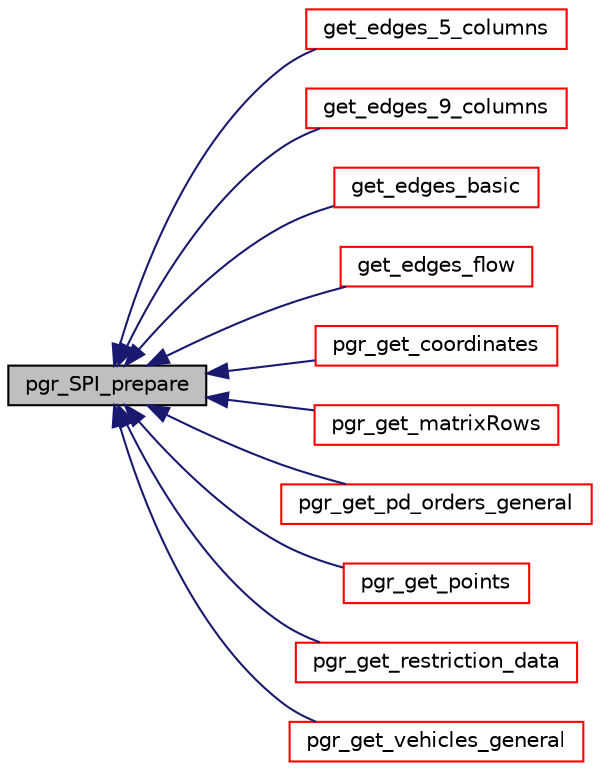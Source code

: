 digraph "pgr_SPI_prepare"
{
  edge [fontname="Helvetica",fontsize="10",labelfontname="Helvetica",labelfontsize="10"];
  node [fontname="Helvetica",fontsize="10",shape=record];
  rankdir="LR";
  Node67 [label="pgr_SPI_prepare",height=0.2,width=0.4,color="black", fillcolor="grey75", style="filled", fontcolor="black"];
  Node67 -> Node68 [dir="back",color="midnightblue",fontsize="10",style="solid",fontname="Helvetica"];
  Node68 [label="get_edges_5_columns",height=0.2,width=0.4,color="red", fillcolor="white", style="filled",URL="$edges__input_8c.html#ab0db65aa6de02562c019ab29c2d46db7"];
  Node67 -> Node80 [dir="back",color="midnightblue",fontsize="10",style="solid",fontname="Helvetica"];
  Node80 [label="get_edges_9_columns",height=0.2,width=0.4,color="red", fillcolor="white", style="filled",URL="$edges__input_8c.html#a7212342c0a0fc0ce4cfce8bfecffc551"];
  Node67 -> Node85 [dir="back",color="midnightblue",fontsize="10",style="solid",fontname="Helvetica"];
  Node85 [label="get_edges_basic",height=0.2,width=0.4,color="red", fillcolor="white", style="filled",URL="$edges__input_8c.html#ac7601ed1a32c26cfadce2793a618214e"];
  Node67 -> Node89 [dir="back",color="midnightblue",fontsize="10",style="solid",fontname="Helvetica"];
  Node89 [label="get_edges_flow",height=0.2,width=0.4,color="red", fillcolor="white", style="filled",URL="$edges__input_8c.html#ab9561bc873997fb2d1766e3f18c91875"];
  Node67 -> Node93 [dir="back",color="midnightblue",fontsize="10",style="solid",fontname="Helvetica"];
  Node93 [label="pgr_get_coordinates",height=0.2,width=0.4,color="red", fillcolor="white", style="filled",URL="$coordinates__input_8h.html#a54deb1af794ff39f4589ca73b610b6d5",tooltip="bigint id, float x, float y, "];
  Node67 -> Node96 [dir="back",color="midnightblue",fontsize="10",style="solid",fontname="Helvetica"];
  Node96 [label="pgr_get_matrixRows",height=0.2,width=0.4,color="red", fillcolor="white", style="filled",URL="$matrixRows__input_8h.html#a6d9e7937e5b60b1f2d1b49c5e19c68e5",tooltip="bigint start_vid, bigint end_vid, float agg_cost, "];
  Node67 -> Node99 [dir="back",color="midnightblue",fontsize="10",style="solid",fontname="Helvetica"];
  Node99 [label="pgr_get_pd_orders_general",height=0.2,width=0.4,color="red", fillcolor="white", style="filled",URL="$orders__input_8c.html#ab3262397da4122ba16c4a04490c075d2"];
  Node67 -> Node106 [dir="back",color="midnightblue",fontsize="10",style="solid",fontname="Helvetica"];
  Node106 [label="pgr_get_points",height=0.2,width=0.4,color="red", fillcolor="white", style="filled",URL="$points__input_8h.html#ac232d3ed3b477a88ecbb17992c083aa8",tooltip="pgr_get_points "];
  Node67 -> Node109 [dir="back",color="midnightblue",fontsize="10",style="solid",fontname="Helvetica"];
  Node109 [label="pgr_get_restriction_data",height=0.2,width=0.4,color="red", fillcolor="white", style="filled",URL="$restrictions__input_8h.html#a4cd7e10c617159a5d830d8a094f8b530"];
  Node67 -> Node112 [dir="back",color="midnightblue",fontsize="10",style="solid",fontname="Helvetica"];
  Node112 [label="pgr_get_vehicles_general",height=0.2,width=0.4,color="red", fillcolor="white", style="filled",URL="$vehicles__input_8c.html#af860b69fdf7c334dd9d9f37f60a33355"];
}
